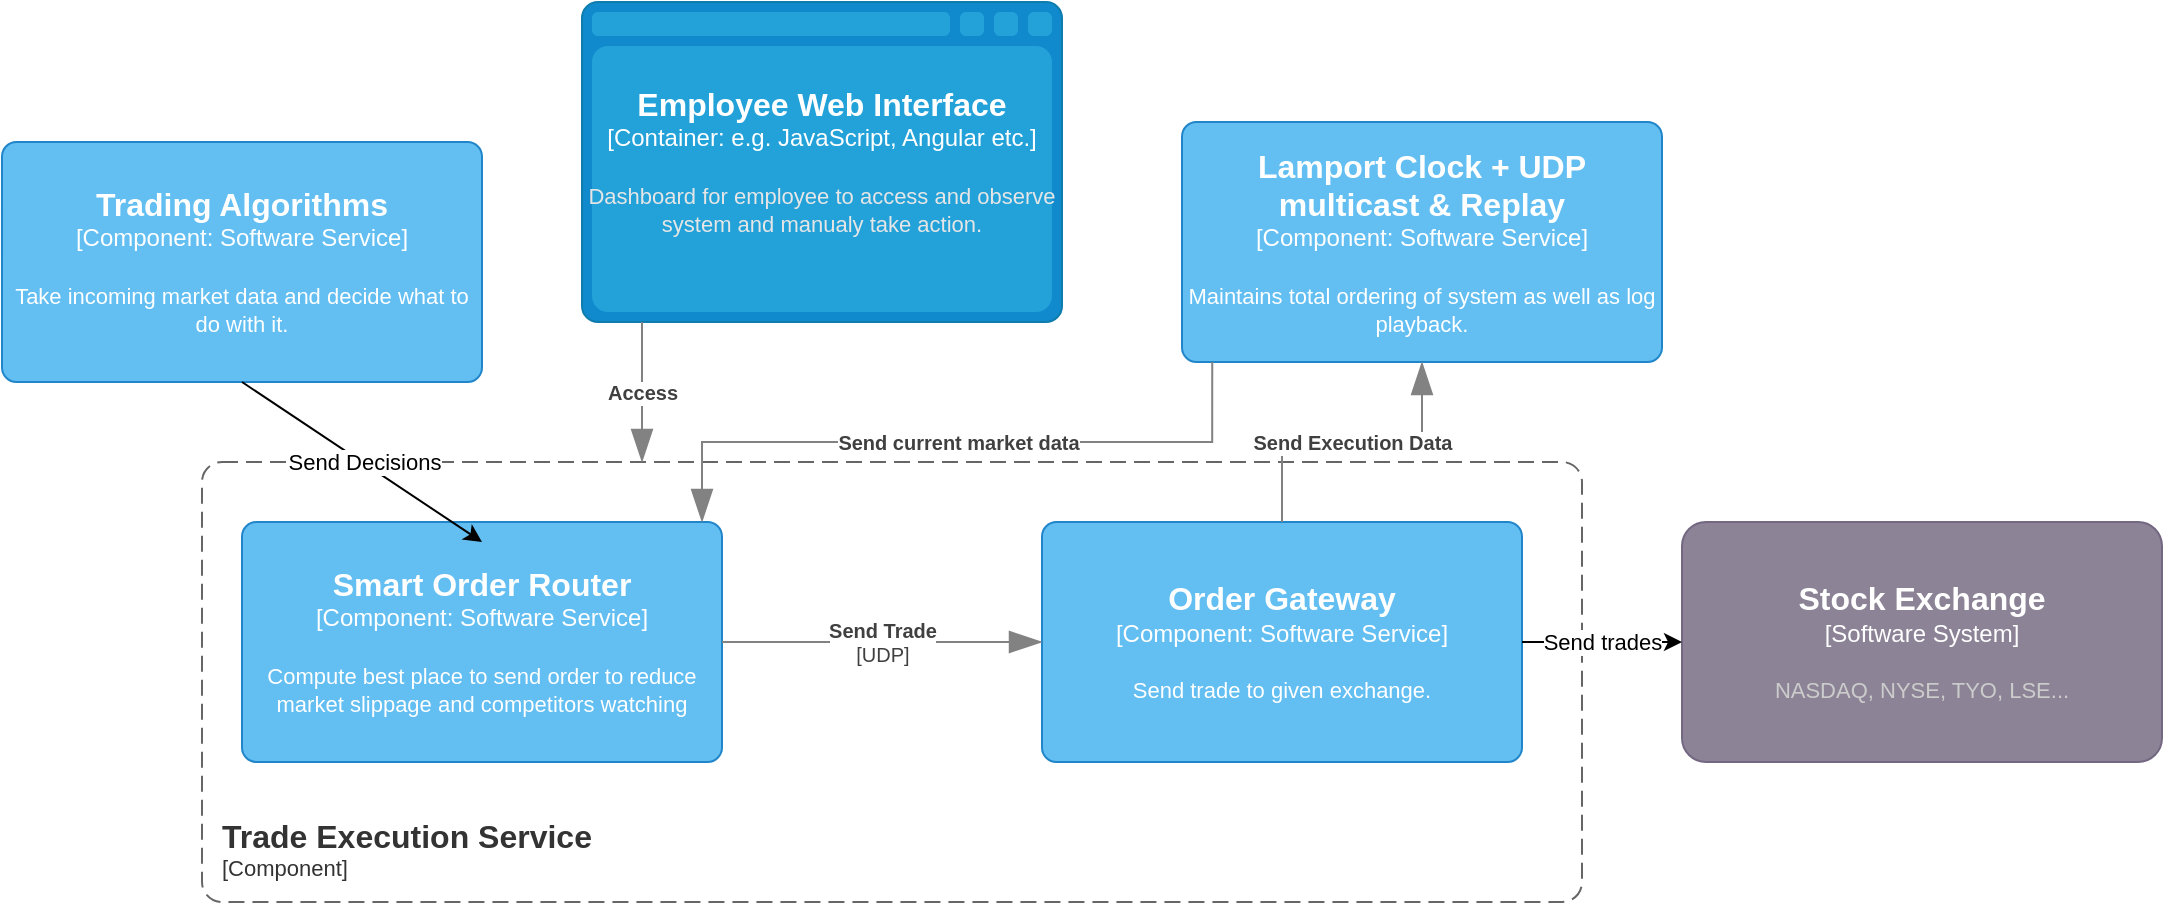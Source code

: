 <mxfile version="26.0.9">
  <diagram name="Page-1" id="8ZqDCFuaLaivNAQZex_W">
    <mxGraphModel dx="1900" dy="621" grid="1" gridSize="10" guides="1" tooltips="1" connect="1" arrows="1" fold="1" page="1" pageScale="1" pageWidth="850" pageHeight="1100" math="0" shadow="0">
      <root>
        <mxCell id="0" />
        <mxCell id="1" parent="0" />
        <object placeholders="1" c4Name="Trade Execution Service" c4Type="ContainerScopeBoundary" c4Application="Component" label="&lt;font style=&quot;font-size: 16px&quot;&gt;&lt;b&gt;&lt;div style=&quot;text-align: left&quot;&gt;%c4Name%&lt;/div&gt;&lt;/b&gt;&lt;/font&gt;&lt;div style=&quot;text-align: left&quot;&gt;[%c4Application%]&lt;/div&gt;" id="-tcY7aZyUMjRaaSsaJeL-1">
          <mxCell style="rounded=1;fontSize=11;whiteSpace=wrap;html=1;dashed=1;arcSize=20;fillColor=none;strokeColor=#666666;fontColor=#333333;labelBackgroundColor=none;align=left;verticalAlign=bottom;labelBorderColor=none;spacingTop=0;spacing=10;dashPattern=8 4;metaEdit=1;rotatable=0;perimeter=rectanglePerimeter;noLabel=0;labelPadding=0;allowArrows=0;connectable=0;expand=0;recursiveResize=0;editable=1;pointerEvents=0;absoluteArcSize=1;points=[[0.25,0,0],[0.5,0,0],[0.75,0,0],[1,0.25,0],[1,0.5,0],[1,0.75,0],[0.75,1,0],[0.5,1,0],[0.25,1,0],[0,0.75,0],[0,0.5,0],[0,0.25,0]];" parent="1" vertex="1">
            <mxGeometry x="60" y="380" width="690" height="220" as="geometry" />
          </mxCell>
        </object>
        <object placeholders="1" c4Name="Smart Order Router" c4Type="Component" c4Technology="Software Service" c4Description="Compute best place to send order to reduce market slippage and competitors watching" label="&lt;font style=&quot;font-size: 16px&quot;&gt;&lt;b&gt;%c4Name%&lt;/b&gt;&lt;/font&gt;&lt;div&gt;[%c4Type%: %c4Technology%]&lt;/div&gt;&lt;br&gt;&lt;div&gt;&lt;font style=&quot;font-size: 11px&quot;&gt;%c4Description%&lt;/font&gt;&lt;/div&gt;" id="-tcY7aZyUMjRaaSsaJeL-2">
          <mxCell style="rounded=1;whiteSpace=wrap;html=1;labelBackgroundColor=none;fillColor=#63BEF2;fontColor=#ffffff;align=center;arcSize=6;strokeColor=#2086C9;metaEdit=1;resizable=0;points=[[0.25,0,0],[0.5,0,0],[0.75,0,0],[1,0.25,0],[1,0.5,0],[1,0.75,0],[0.75,1,0],[0.5,1,0],[0.25,1,0],[0,0.75,0],[0,0.5,0],[0,0.25,0]];" parent="1" vertex="1">
            <mxGeometry x="80" y="410" width="240" height="120" as="geometry" />
          </mxCell>
        </object>
        <object placeholders="1" c4Name="Order Gateway" c4Type="Component" c4Technology="Software Service" c4Description="Send trade to given exchange." label="&lt;font style=&quot;font-size: 16px&quot;&gt;&lt;b&gt;%c4Name%&lt;/b&gt;&lt;/font&gt;&lt;div&gt;[%c4Type%: %c4Technology%]&lt;/div&gt;&lt;br&gt;&lt;div&gt;&lt;font style=&quot;font-size: 11px&quot;&gt;%c4Description%&lt;/font&gt;&lt;/div&gt;" id="-tcY7aZyUMjRaaSsaJeL-4">
          <mxCell style="rounded=1;whiteSpace=wrap;html=1;labelBackgroundColor=none;fillColor=#63BEF2;fontColor=#ffffff;align=center;arcSize=6;strokeColor=#2086C9;metaEdit=1;resizable=0;points=[[0.25,0,0],[0.5,0,0],[0.75,0,0],[1,0.25,0],[1,0.5,0],[1,0.75,0],[0.75,1,0],[0.5,1,0],[0.25,1,0],[0,0.75,0],[0,0.5,0],[0,0.25,0]];" parent="1" vertex="1">
            <mxGeometry x="480" y="410" width="240" height="120" as="geometry" />
          </mxCell>
        </object>
        <object placeholders="1" c4Type="Relationship" c4Technology="UDP" c4Description="Send Trade" label="&lt;div style=&quot;text-align: left&quot;&gt;&lt;div style=&quot;text-align: center&quot;&gt;&lt;b&gt;%c4Description%&lt;/b&gt;&lt;/div&gt;&lt;div style=&quot;text-align: center&quot;&gt;[%c4Technology%]&lt;/div&gt;&lt;/div&gt;" id="-tcY7aZyUMjRaaSsaJeL-5">
          <mxCell style="endArrow=blockThin;html=1;fontSize=10;fontColor=#404040;strokeWidth=1;endFill=1;strokeColor=#828282;elbow=vertical;metaEdit=1;endSize=14;startSize=14;jumpStyle=arc;jumpSize=16;rounded=0;edgeStyle=orthogonalEdgeStyle;exitX=1;exitY=0.5;exitDx=0;exitDy=0;exitPerimeter=0;entryX=0;entryY=0.5;entryDx=0;entryDy=0;entryPerimeter=0;" parent="1" source="-tcY7aZyUMjRaaSsaJeL-2" target="-tcY7aZyUMjRaaSsaJeL-4" edge="1">
            <mxGeometry width="240" relative="1" as="geometry">
              <mxPoint x="300" y="420" as="sourcePoint" />
              <mxPoint x="540" y="420" as="targetPoint" />
            </mxGeometry>
          </mxCell>
        </object>
        <object placeholders="1" c4Name="Trading Algorithms" c4Type="Component" c4Technology="Software Service" c4Description="Take incoming market data and decide what to do with it. " label="&lt;font style=&quot;font-size: 16px&quot;&gt;&lt;b&gt;%c4Name%&lt;/b&gt;&lt;/font&gt;&lt;div&gt;[%c4Type%: %c4Technology%]&lt;/div&gt;&lt;br&gt;&lt;div&gt;&lt;font style=&quot;font-size: 11px&quot;&gt;%c4Description%&lt;/font&gt;&lt;/div&gt;" id="-tcY7aZyUMjRaaSsaJeL-7">
          <mxCell style="rounded=1;whiteSpace=wrap;html=1;labelBackgroundColor=none;fillColor=#63BEF2;fontColor=#ffffff;align=center;arcSize=6;strokeColor=#2086C9;metaEdit=1;resizable=0;points=[[0.25,0,0],[0.5,0,0],[0.75,0,0],[1,0.25,0],[1,0.5,0],[1,0.75,0],[0.75,1,0],[0.5,1,0],[0.25,1,0],[0,0.75,0],[0,0.5,0],[0,0.25,0]];" parent="1" vertex="1">
            <mxGeometry x="-40" y="220" width="240" height="120" as="geometry" />
          </mxCell>
        </object>
        <mxCell id="-tcY7aZyUMjRaaSsaJeL-8" value="" style="endArrow=classic;html=1;rounded=0;exitX=0.5;exitY=1;exitDx=0;exitDy=0;exitPerimeter=0;" parent="1" source="-tcY7aZyUMjRaaSsaJeL-7" edge="1">
          <mxGeometry relative="1" as="geometry">
            <mxPoint x="190" y="370" as="sourcePoint" />
            <mxPoint x="200" y="420" as="targetPoint" />
          </mxGeometry>
        </mxCell>
        <mxCell id="-tcY7aZyUMjRaaSsaJeL-9" value="Send Decisions" style="edgeLabel;resizable=0;html=1;;align=center;verticalAlign=middle;" parent="-tcY7aZyUMjRaaSsaJeL-8" connectable="0" vertex="1">
          <mxGeometry relative="1" as="geometry">
            <mxPoint x="1" as="offset" />
          </mxGeometry>
        </mxCell>
        <object placeholders="1" c4Name="Stock Exchange" c4Type="Software System" c4Description="NASDAQ, NYSE, TYO, LSE..." label="&lt;font style=&quot;font-size: 16px&quot;&gt;&lt;b&gt;%c4Name%&lt;/b&gt;&lt;/font&gt;&lt;div&gt;[%c4Type%]&lt;/div&gt;&lt;br&gt;&lt;div&gt;&lt;font style=&quot;font-size: 11px&quot;&gt;&lt;font color=&quot;#cccccc&quot;&gt;%c4Description%&lt;/font&gt;&lt;/div&gt;" id="-tcY7aZyUMjRaaSsaJeL-10">
          <mxCell style="rounded=1;whiteSpace=wrap;html=1;labelBackgroundColor=none;fillColor=#8C8496;fontColor=#ffffff;align=center;arcSize=10;strokeColor=#736782;metaEdit=1;resizable=0;points=[[0.25,0,0],[0.5,0,0],[0.75,0,0],[1,0.25,0],[1,0.5,0],[1,0.75,0],[0.75,1,0],[0.5,1,0],[0.25,1,0],[0,0.75,0],[0,0.5,0],[0,0.25,0]];" parent="1" vertex="1">
            <mxGeometry x="800" y="410" width="240" height="120" as="geometry" />
          </mxCell>
        </object>
        <mxCell id="-tcY7aZyUMjRaaSsaJeL-11" value="" style="endArrow=classic;html=1;rounded=0;entryX=0;entryY=0.5;entryDx=0;entryDy=0;entryPerimeter=0;exitX=1;exitY=0.5;exitDx=0;exitDy=0;exitPerimeter=0;" parent="1" source="-tcY7aZyUMjRaaSsaJeL-4" target="-tcY7aZyUMjRaaSsaJeL-10" edge="1">
          <mxGeometry relative="1" as="geometry">
            <mxPoint x="770" y="490" as="sourcePoint" />
            <mxPoint x="774" y="600" as="targetPoint" />
          </mxGeometry>
        </mxCell>
        <mxCell id="-tcY7aZyUMjRaaSsaJeL-12" value="Send trades" style="edgeLabel;resizable=0;html=1;;align=center;verticalAlign=middle;" parent="-tcY7aZyUMjRaaSsaJeL-11" connectable="0" vertex="1">
          <mxGeometry relative="1" as="geometry" />
        </mxCell>
        <object placeholders="1" c4Name="Lamport Clock + UDP multicast &amp; Replay" c4Type="Component" c4Technology="Software Service" c4Description="Maintains total ordering of system as well as log playback." label="&lt;font style=&quot;font-size: 16px&quot;&gt;&lt;b&gt;%c4Name%&lt;/b&gt;&lt;/font&gt;&lt;div&gt;[%c4Type%: %c4Technology%]&lt;/div&gt;&lt;br&gt;&lt;div&gt;&lt;font style=&quot;font-size: 11px&quot;&gt;%c4Description%&lt;/font&gt;&lt;/div&gt;" id="-tcY7aZyUMjRaaSsaJeL-13">
          <mxCell style="rounded=1;whiteSpace=wrap;html=1;labelBackgroundColor=none;fillColor=#63BEF2;fontColor=#ffffff;align=center;arcSize=6;strokeColor=#2086C9;metaEdit=1;resizable=0;points=[[0.25,0,0],[0.5,0,0],[0.75,0,0],[1,0.25,0],[1,0.5,0],[1,0.75,0],[0.75,1,0],[0.5,1,0],[0.25,1,0],[0,0.75,0],[0,0.5,0],[0,0.25,0]];" parent="1" vertex="1">
            <mxGeometry x="550" y="210" width="240" height="120" as="geometry" />
          </mxCell>
        </object>
        <object placeholders="1" c4Name="Employee Web Interface" c4Type="Container" c4Technology="e.g. JavaScript, Angular etc." c4Description="Dashboard for employee to access and observe system and manualy take action. " label="&lt;font style=&quot;font-size: 16px&quot;&gt;&lt;b&gt;%c4Name%&lt;/b&gt;&lt;/font&gt;&lt;div&gt;[%c4Type%:&amp;nbsp;%c4Technology%]&lt;/div&gt;&lt;br&gt;&lt;div&gt;&lt;font style=&quot;font-size: 11px&quot;&gt;&lt;font color=&quot;#E6E6E6&quot;&gt;%c4Description%&lt;/font&gt;&lt;/div&gt;" id="-tcY7aZyUMjRaaSsaJeL-14">
          <mxCell style="shape=mxgraph.c4.webBrowserContainer2;whiteSpace=wrap;html=1;boundedLbl=1;rounded=0;labelBackgroundColor=none;strokeColor=#118ACD;fillColor=#23A2D9;strokeColor=#118ACD;strokeColor2=#0E7DAD;fontSize=12;fontColor=#ffffff;align=center;metaEdit=1;points=[[0.5,0,0],[1,0.25,0],[1,0.5,0],[1,0.75,0],[0.5,1,0],[0,0.75,0],[0,0.5,0],[0,0.25,0]];resizable=0;" parent="1" vertex="1">
            <mxGeometry x="250" y="150" width="240" height="160" as="geometry" />
          </mxCell>
        </object>
        <object placeholders="1" c4Type="Relationship" c4Description="Send Execution Data" label="&lt;div style=&quot;text-align: left&quot;&gt;&lt;div style=&quot;text-align: center&quot;&gt;&lt;b&gt;%c4Description%&lt;/b&gt;&lt;/div&gt;" id="-tcY7aZyUMjRaaSsaJeL-17">
          <mxCell style="endArrow=blockThin;html=1;fontSize=10;fontColor=#404040;strokeWidth=1;endFill=1;strokeColor=#828282;elbow=vertical;metaEdit=1;endSize=14;startSize=14;jumpStyle=arc;jumpSize=16;rounded=0;edgeStyle=orthogonalEdgeStyle;entryX=0.5;entryY=1;entryDx=0;entryDy=0;entryPerimeter=0;exitX=0.5;exitY=0;exitDx=0;exitDy=0;exitPerimeter=0;" parent="1" source="-tcY7aZyUMjRaaSsaJeL-4" target="-tcY7aZyUMjRaaSsaJeL-13" edge="1">
            <mxGeometry width="240" relative="1" as="geometry">
              <mxPoint x="300" y="420" as="sourcePoint" />
              <mxPoint x="540" y="420" as="targetPoint" />
            </mxGeometry>
          </mxCell>
        </object>
        <object placeholders="1" c4Type="Relationship" c4Description="Send current market data" label="&lt;div style=&quot;text-align: left&quot;&gt;&lt;div style=&quot;text-align: center&quot;&gt;&lt;b&gt;%c4Description%&lt;/b&gt;&lt;/div&gt;" id="-tcY7aZyUMjRaaSsaJeL-18">
          <mxCell style="endArrow=blockThin;html=1;fontSize=10;fontColor=#404040;strokeWidth=1;endFill=1;strokeColor=#828282;elbow=vertical;metaEdit=1;endSize=14;startSize=14;jumpStyle=arc;jumpSize=16;rounded=0;edgeStyle=orthogonalEdgeStyle;exitX=0.063;exitY=1;exitDx=0;exitDy=0;exitPerimeter=0;" parent="1" source="-tcY7aZyUMjRaaSsaJeL-13" target="-tcY7aZyUMjRaaSsaJeL-2" edge="1">
            <mxGeometry width="240" relative="1" as="geometry">
              <mxPoint x="547.6" y="340.0" as="sourcePoint" />
              <mxPoint x="320" y="453.96" as="targetPoint" />
              <Array as="points">
                <mxPoint x="565" y="370" />
                <mxPoint x="310" y="370" />
              </Array>
            </mxGeometry>
          </mxCell>
        </object>
        <object placeholders="1" c4Type="Relationship" c4Description="Access" label="&lt;div style=&quot;text-align: left&quot;&gt;&lt;div style=&quot;text-align: center&quot;&gt;&lt;b&gt;%c4Description%&lt;/b&gt;&lt;/div&gt;" id="-tcY7aZyUMjRaaSsaJeL-19">
          <mxCell style="endArrow=blockThin;html=1;fontSize=10;fontColor=#404040;strokeWidth=1;endFill=1;strokeColor=#828282;elbow=vertical;metaEdit=1;endSize=14;startSize=14;jumpStyle=arc;jumpSize=16;rounded=0;edgeStyle=orthogonalEdgeStyle;exitX=0.125;exitY=1;exitDx=0;exitDy=0;exitPerimeter=0;" parent="1" source="-tcY7aZyUMjRaaSsaJeL-14" edge="1">
            <mxGeometry x="-0.007" width="240" relative="1" as="geometry">
              <mxPoint x="300" y="420" as="sourcePoint" />
              <mxPoint x="280" y="380" as="targetPoint" />
              <mxPoint as="offset" />
            </mxGeometry>
          </mxCell>
        </object>
      </root>
    </mxGraphModel>
  </diagram>
</mxfile>
